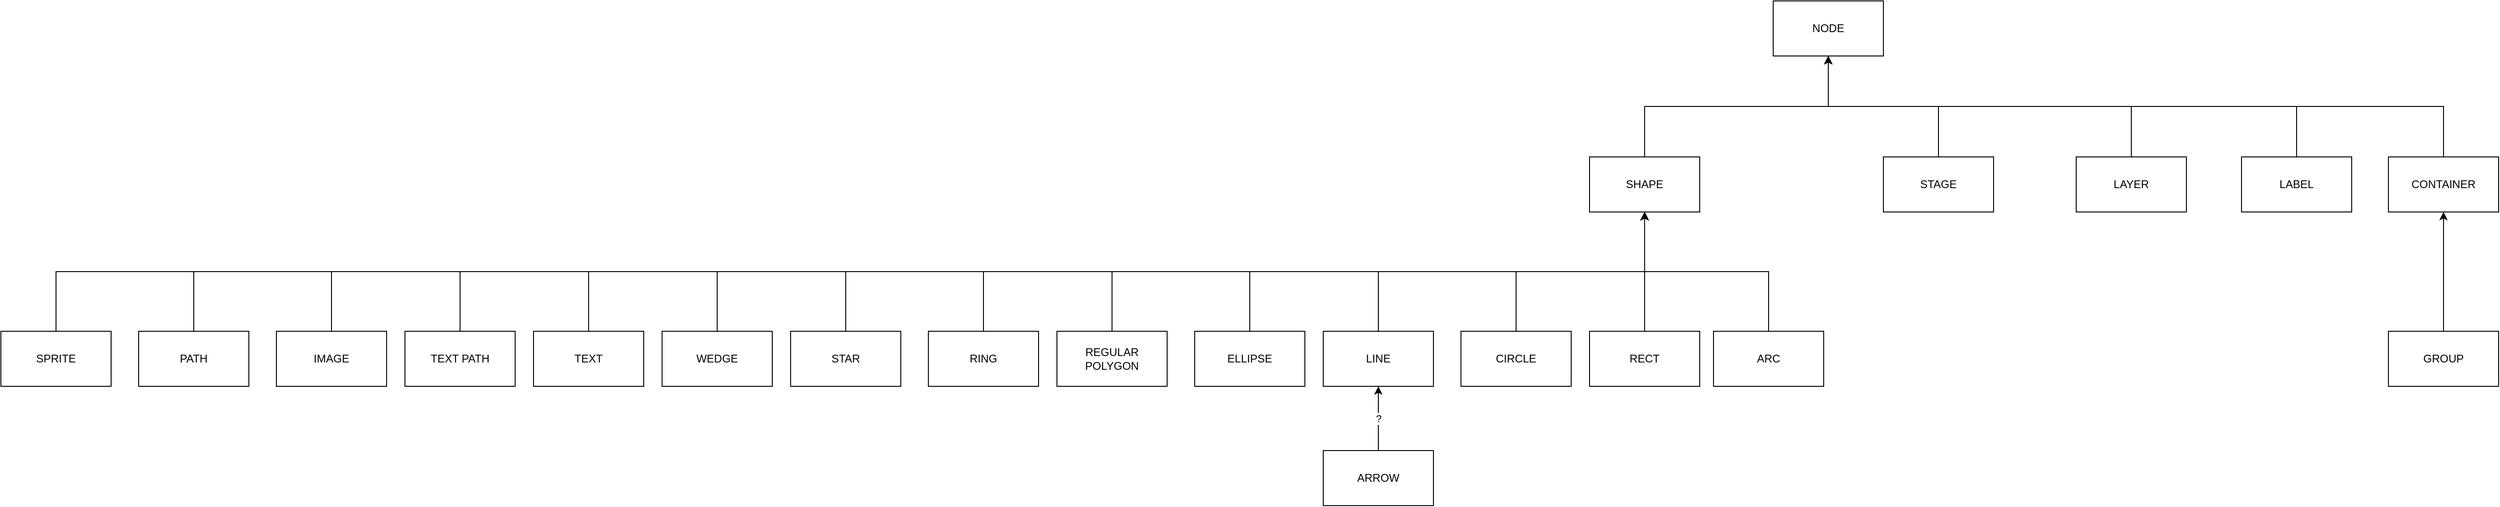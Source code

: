<mxfile version="24.1.0" type="device">
  <diagram name="Page-1" id="XTs7JJ6mczBnE6e2hhl9">
    <mxGraphModel dx="4307" dy="1520" grid="1" gridSize="10" guides="1" tooltips="1" connect="1" arrows="1" fold="1" page="1" pageScale="1" pageWidth="850" pageHeight="1100" math="0" shadow="0">
      <root>
        <mxCell id="0" />
        <mxCell id="1" parent="0" />
        <mxCell id="9bo8uZbP6z67TJfgycmk-1" value="NODE" style="rounded=0;whiteSpace=wrap;html=1;" vertex="1" parent="1">
          <mxGeometry x="360" y="390" width="120" height="60" as="geometry" />
        </mxCell>
        <mxCell id="9bo8uZbP6z67TJfgycmk-3" style="edgeStyle=orthogonalEdgeStyle;rounded=0;orthogonalLoop=1;jettySize=auto;html=1;exitX=0.5;exitY=0;exitDx=0;exitDy=0;entryX=0.5;entryY=1;entryDx=0;entryDy=0;" edge="1" parent="1" source="9bo8uZbP6z67TJfgycmk-2" target="9bo8uZbP6z67TJfgycmk-1">
          <mxGeometry relative="1" as="geometry" />
        </mxCell>
        <mxCell id="9bo8uZbP6z67TJfgycmk-2" value="SHAPE" style="rounded=0;whiteSpace=wrap;html=1;" vertex="1" parent="1">
          <mxGeometry x="160" y="560" width="120" height="60" as="geometry" />
        </mxCell>
        <mxCell id="9bo8uZbP6z67TJfgycmk-7" style="edgeStyle=orthogonalEdgeStyle;rounded=0;orthogonalLoop=1;jettySize=auto;html=1;entryX=0.5;entryY=1;entryDx=0;entryDy=0;exitX=0.5;exitY=0;exitDx=0;exitDy=0;" edge="1" parent="1" source="9bo8uZbP6z67TJfgycmk-4" target="9bo8uZbP6z67TJfgycmk-2">
          <mxGeometry relative="1" as="geometry" />
        </mxCell>
        <mxCell id="9bo8uZbP6z67TJfgycmk-4" value="CIRCLE" style="rounded=0;whiteSpace=wrap;html=1;" vertex="1" parent="1">
          <mxGeometry x="20" y="750" width="120" height="60" as="geometry" />
        </mxCell>
        <mxCell id="9bo8uZbP6z67TJfgycmk-8" style="edgeStyle=orthogonalEdgeStyle;rounded=0;orthogonalLoop=1;jettySize=auto;html=1;exitX=0.5;exitY=0;exitDx=0;exitDy=0;" edge="1" parent="1" source="9bo8uZbP6z67TJfgycmk-5">
          <mxGeometry relative="1" as="geometry">
            <mxPoint x="220" y="620" as="targetPoint" />
          </mxGeometry>
        </mxCell>
        <mxCell id="9bo8uZbP6z67TJfgycmk-5" value="RECT" style="rounded=0;whiteSpace=wrap;html=1;" vertex="1" parent="1">
          <mxGeometry x="160" y="750" width="120" height="60" as="geometry" />
        </mxCell>
        <mxCell id="9bo8uZbP6z67TJfgycmk-9" style="edgeStyle=orthogonalEdgeStyle;rounded=0;orthogonalLoop=1;jettySize=auto;html=1;entryX=0.5;entryY=1;entryDx=0;entryDy=0;exitX=0.5;exitY=0;exitDx=0;exitDy=0;" edge="1" parent="1" source="9bo8uZbP6z67TJfgycmk-6" target="9bo8uZbP6z67TJfgycmk-2">
          <mxGeometry relative="1" as="geometry" />
        </mxCell>
        <mxCell id="9bo8uZbP6z67TJfgycmk-6" value="ARC" style="rounded=0;whiteSpace=wrap;html=1;" vertex="1" parent="1">
          <mxGeometry x="295" y="750" width="120" height="60" as="geometry" />
        </mxCell>
        <mxCell id="9bo8uZbP6z67TJfgycmk-12" style="edgeStyle=orthogonalEdgeStyle;rounded=0;orthogonalLoop=1;jettySize=auto;html=1;entryX=0.5;entryY=1;entryDx=0;entryDy=0;" edge="1" parent="1" source="9bo8uZbP6z67TJfgycmk-10" target="9bo8uZbP6z67TJfgycmk-1">
          <mxGeometry relative="1" as="geometry" />
        </mxCell>
        <mxCell id="9bo8uZbP6z67TJfgycmk-10" value="STAGE" style="rounded=0;whiteSpace=wrap;html=1;" vertex="1" parent="1">
          <mxGeometry x="480" y="560" width="120" height="60" as="geometry" />
        </mxCell>
        <mxCell id="9bo8uZbP6z67TJfgycmk-13" style="edgeStyle=orthogonalEdgeStyle;rounded=0;orthogonalLoop=1;jettySize=auto;html=1;entryX=0.5;entryY=1;entryDx=0;entryDy=0;exitX=0.5;exitY=0;exitDx=0;exitDy=0;" edge="1" parent="1" source="9bo8uZbP6z67TJfgycmk-11" target="9bo8uZbP6z67TJfgycmk-1">
          <mxGeometry relative="1" as="geometry" />
        </mxCell>
        <mxCell id="9bo8uZbP6z67TJfgycmk-11" value="LAYER" style="rounded=0;whiteSpace=wrap;html=1;" vertex="1" parent="1">
          <mxGeometry x="690" y="560" width="120" height="60" as="geometry" />
        </mxCell>
        <mxCell id="9bo8uZbP6z67TJfgycmk-15" style="edgeStyle=orthogonalEdgeStyle;rounded=0;orthogonalLoop=1;jettySize=auto;html=1;entryX=0.5;entryY=1;entryDx=0;entryDy=0;exitX=0.5;exitY=0;exitDx=0;exitDy=0;" edge="1" parent="1" source="9bo8uZbP6z67TJfgycmk-14" target="9bo8uZbP6z67TJfgycmk-2">
          <mxGeometry relative="1" as="geometry" />
        </mxCell>
        <mxCell id="9bo8uZbP6z67TJfgycmk-14" value="LINE" style="rounded=0;whiteSpace=wrap;html=1;" vertex="1" parent="1">
          <mxGeometry x="-130" y="750" width="120" height="60" as="geometry" />
        </mxCell>
        <mxCell id="9bo8uZbP6z67TJfgycmk-17" value="?" style="edgeStyle=orthogonalEdgeStyle;rounded=0;orthogonalLoop=1;jettySize=auto;html=1;entryX=0.5;entryY=1;entryDx=0;entryDy=0;" edge="1" parent="1" source="9bo8uZbP6z67TJfgycmk-16" target="9bo8uZbP6z67TJfgycmk-14">
          <mxGeometry relative="1" as="geometry" />
        </mxCell>
        <mxCell id="9bo8uZbP6z67TJfgycmk-16" value="ARROW" style="rounded=0;whiteSpace=wrap;html=1;" vertex="1" parent="1">
          <mxGeometry x="-130" y="880" width="120" height="60" as="geometry" />
        </mxCell>
        <mxCell id="9bo8uZbP6z67TJfgycmk-19" style="edgeStyle=orthogonalEdgeStyle;rounded=0;orthogonalLoop=1;jettySize=auto;html=1;entryX=0.5;entryY=1;entryDx=0;entryDy=0;exitX=0.5;exitY=0;exitDx=0;exitDy=0;" edge="1" parent="1" source="9bo8uZbP6z67TJfgycmk-18" target="9bo8uZbP6z67TJfgycmk-2">
          <mxGeometry relative="1" as="geometry" />
        </mxCell>
        <mxCell id="9bo8uZbP6z67TJfgycmk-18" value="ELLIPSE" style="rounded=0;whiteSpace=wrap;html=1;" vertex="1" parent="1">
          <mxGeometry x="-270" y="750" width="120" height="60" as="geometry" />
        </mxCell>
        <mxCell id="9bo8uZbP6z67TJfgycmk-21" style="edgeStyle=orthogonalEdgeStyle;rounded=0;orthogonalLoop=1;jettySize=auto;html=1;entryX=0.5;entryY=1;entryDx=0;entryDy=0;exitX=0.5;exitY=0;exitDx=0;exitDy=0;" edge="1" parent="1" source="9bo8uZbP6z67TJfgycmk-20" target="9bo8uZbP6z67TJfgycmk-2">
          <mxGeometry relative="1" as="geometry" />
        </mxCell>
        <mxCell id="9bo8uZbP6z67TJfgycmk-20" value="REGULAR POLYGON" style="rounded=0;whiteSpace=wrap;html=1;" vertex="1" parent="1">
          <mxGeometry x="-420" y="750" width="120" height="60" as="geometry" />
        </mxCell>
        <mxCell id="9bo8uZbP6z67TJfgycmk-23" style="edgeStyle=orthogonalEdgeStyle;rounded=0;orthogonalLoop=1;jettySize=auto;html=1;entryX=0.5;entryY=1;entryDx=0;entryDy=0;exitX=0.5;exitY=0;exitDx=0;exitDy=0;" edge="1" parent="1" source="9bo8uZbP6z67TJfgycmk-22" target="9bo8uZbP6z67TJfgycmk-2">
          <mxGeometry relative="1" as="geometry" />
        </mxCell>
        <mxCell id="9bo8uZbP6z67TJfgycmk-22" value="RING" style="rounded=0;whiteSpace=wrap;html=1;" vertex="1" parent="1">
          <mxGeometry x="-560" y="750" width="120" height="60" as="geometry" />
        </mxCell>
        <mxCell id="9bo8uZbP6z67TJfgycmk-25" style="edgeStyle=orthogonalEdgeStyle;rounded=0;orthogonalLoop=1;jettySize=auto;html=1;entryX=0.5;entryY=1;entryDx=0;entryDy=0;exitX=0.5;exitY=0;exitDx=0;exitDy=0;" edge="1" parent="1" source="9bo8uZbP6z67TJfgycmk-24" target="9bo8uZbP6z67TJfgycmk-2">
          <mxGeometry relative="1" as="geometry" />
        </mxCell>
        <mxCell id="9bo8uZbP6z67TJfgycmk-24" value="STAR" style="rounded=0;whiteSpace=wrap;html=1;" vertex="1" parent="1">
          <mxGeometry x="-710" y="750" width="120" height="60" as="geometry" />
        </mxCell>
        <mxCell id="9bo8uZbP6z67TJfgycmk-27" style="edgeStyle=orthogonalEdgeStyle;rounded=0;orthogonalLoop=1;jettySize=auto;html=1;entryX=0.5;entryY=1;entryDx=0;entryDy=0;exitX=0.5;exitY=0;exitDx=0;exitDy=0;" edge="1" parent="1" source="9bo8uZbP6z67TJfgycmk-26" target="9bo8uZbP6z67TJfgycmk-2">
          <mxGeometry relative="1" as="geometry" />
        </mxCell>
        <mxCell id="9bo8uZbP6z67TJfgycmk-26" value="WEDGE" style="rounded=0;whiteSpace=wrap;html=1;" vertex="1" parent="1">
          <mxGeometry x="-850" y="750" width="120" height="60" as="geometry" />
        </mxCell>
        <mxCell id="9bo8uZbP6z67TJfgycmk-29" style="edgeStyle=orthogonalEdgeStyle;rounded=0;orthogonalLoop=1;jettySize=auto;html=1;entryX=0.5;entryY=1;entryDx=0;entryDy=0;exitX=0.5;exitY=0;exitDx=0;exitDy=0;" edge="1" parent="1" source="9bo8uZbP6z67TJfgycmk-28" target="9bo8uZbP6z67TJfgycmk-2">
          <mxGeometry relative="1" as="geometry" />
        </mxCell>
        <mxCell id="9bo8uZbP6z67TJfgycmk-28" value="TEXT" style="rounded=0;whiteSpace=wrap;html=1;" vertex="1" parent="1">
          <mxGeometry x="-990" y="750" width="120" height="60" as="geometry" />
        </mxCell>
        <mxCell id="9bo8uZbP6z67TJfgycmk-31" style="edgeStyle=orthogonalEdgeStyle;rounded=0;orthogonalLoop=1;jettySize=auto;html=1;entryX=0.5;entryY=1;entryDx=0;entryDy=0;exitX=0.5;exitY=0;exitDx=0;exitDy=0;" edge="1" parent="1" source="9bo8uZbP6z67TJfgycmk-30" target="9bo8uZbP6z67TJfgycmk-1">
          <mxGeometry relative="1" as="geometry" />
        </mxCell>
        <mxCell id="9bo8uZbP6z67TJfgycmk-30" value="LABEL" style="rounded=0;whiteSpace=wrap;html=1;" vertex="1" parent="1">
          <mxGeometry x="870" y="560" width="120" height="60" as="geometry" />
        </mxCell>
        <mxCell id="9bo8uZbP6z67TJfgycmk-33" style="edgeStyle=orthogonalEdgeStyle;rounded=0;orthogonalLoop=1;jettySize=auto;html=1;entryX=0.5;entryY=1;entryDx=0;entryDy=0;exitX=0.5;exitY=0;exitDx=0;exitDy=0;" edge="1" parent="1" source="9bo8uZbP6z67TJfgycmk-32" target="9bo8uZbP6z67TJfgycmk-2">
          <mxGeometry relative="1" as="geometry" />
        </mxCell>
        <mxCell id="9bo8uZbP6z67TJfgycmk-32" value="TEXT PATH" style="rounded=0;whiteSpace=wrap;html=1;" vertex="1" parent="1">
          <mxGeometry x="-1130" y="750" width="120" height="60" as="geometry" />
        </mxCell>
        <mxCell id="9bo8uZbP6z67TJfgycmk-37" style="edgeStyle=orthogonalEdgeStyle;rounded=0;orthogonalLoop=1;jettySize=auto;html=1;entryX=0.5;entryY=1;entryDx=0;entryDy=0;exitX=0.5;exitY=0;exitDx=0;exitDy=0;" edge="1" parent="1" source="9bo8uZbP6z67TJfgycmk-34" target="9bo8uZbP6z67TJfgycmk-1">
          <mxGeometry relative="1" as="geometry" />
        </mxCell>
        <mxCell id="9bo8uZbP6z67TJfgycmk-34" value="CONTAINER" style="rounded=0;whiteSpace=wrap;html=1;" vertex="1" parent="1">
          <mxGeometry x="1030" y="560" width="120" height="60" as="geometry" />
        </mxCell>
        <mxCell id="9bo8uZbP6z67TJfgycmk-36" style="edgeStyle=orthogonalEdgeStyle;rounded=0;orthogonalLoop=1;jettySize=auto;html=1;entryX=0.5;entryY=1;entryDx=0;entryDy=0;" edge="1" parent="1" source="9bo8uZbP6z67TJfgycmk-35" target="9bo8uZbP6z67TJfgycmk-34">
          <mxGeometry relative="1" as="geometry" />
        </mxCell>
        <mxCell id="9bo8uZbP6z67TJfgycmk-35" value="GROUP" style="rounded=0;whiteSpace=wrap;html=1;" vertex="1" parent="1">
          <mxGeometry x="1030" y="750" width="120" height="60" as="geometry" />
        </mxCell>
        <mxCell id="9bo8uZbP6z67TJfgycmk-39" style="edgeStyle=orthogonalEdgeStyle;rounded=0;orthogonalLoop=1;jettySize=auto;html=1;entryX=0.5;entryY=1;entryDx=0;entryDy=0;exitX=0.5;exitY=0;exitDx=0;exitDy=0;" edge="1" parent="1" source="9bo8uZbP6z67TJfgycmk-38" target="9bo8uZbP6z67TJfgycmk-2">
          <mxGeometry relative="1" as="geometry" />
        </mxCell>
        <mxCell id="9bo8uZbP6z67TJfgycmk-38" value="IMAGE" style="rounded=0;whiteSpace=wrap;html=1;" vertex="1" parent="1">
          <mxGeometry x="-1270" y="750" width="120" height="60" as="geometry" />
        </mxCell>
        <mxCell id="9bo8uZbP6z67TJfgycmk-41" style="edgeStyle=orthogonalEdgeStyle;rounded=0;orthogonalLoop=1;jettySize=auto;html=1;entryX=0.5;entryY=1;entryDx=0;entryDy=0;exitX=0.5;exitY=0;exitDx=0;exitDy=0;" edge="1" parent="1" source="9bo8uZbP6z67TJfgycmk-40" target="9bo8uZbP6z67TJfgycmk-2">
          <mxGeometry relative="1" as="geometry" />
        </mxCell>
        <mxCell id="9bo8uZbP6z67TJfgycmk-40" value="PATH" style="rounded=0;whiteSpace=wrap;html=1;" vertex="1" parent="1">
          <mxGeometry x="-1420" y="750" width="120" height="60" as="geometry" />
        </mxCell>
        <mxCell id="9bo8uZbP6z67TJfgycmk-43" style="edgeStyle=orthogonalEdgeStyle;rounded=0;orthogonalLoop=1;jettySize=auto;html=1;entryX=0.5;entryY=1;entryDx=0;entryDy=0;exitX=0.5;exitY=0;exitDx=0;exitDy=0;" edge="1" parent="1" source="9bo8uZbP6z67TJfgycmk-42" target="9bo8uZbP6z67TJfgycmk-2">
          <mxGeometry relative="1" as="geometry" />
        </mxCell>
        <mxCell id="9bo8uZbP6z67TJfgycmk-42" value="SPRITE" style="rounded=0;whiteSpace=wrap;html=1;" vertex="1" parent="1">
          <mxGeometry x="-1570" y="750" width="120" height="60" as="geometry" />
        </mxCell>
      </root>
    </mxGraphModel>
  </diagram>
</mxfile>
